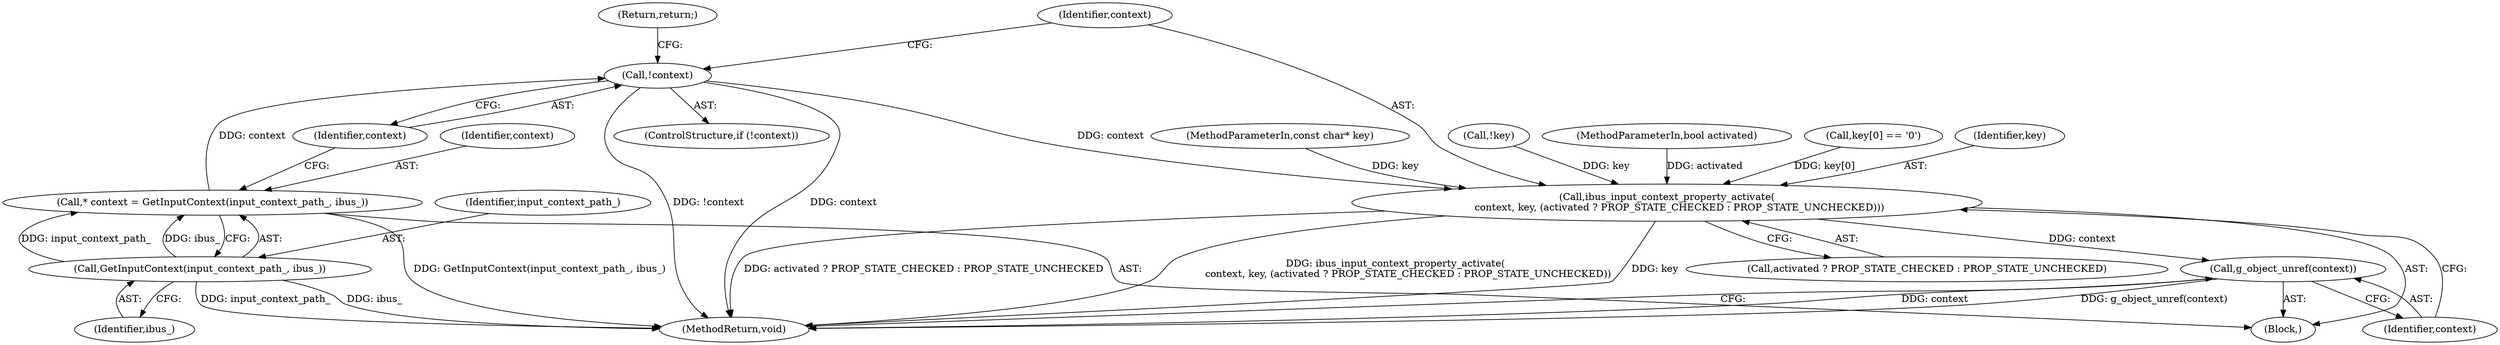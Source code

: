 digraph "0_Chrome_dc7b094a338c6c521f918f478e993f0f74bbea0d_72@pointer" {
"1000139" [label="(Call,!context)"];
"1000133" [label="(Call,* context = GetInputContext(input_context_path_, ibus_))"];
"1000135" [label="(Call,GetInputContext(input_context_path_, ibus_))"];
"1000143" [label="(Call,ibus_input_context_property_activate(\n        context, key, (activated ? PROP_STATE_CHECKED : PROP_STATE_UNCHECKED)))"];
"1000150" [label="(Call,g_object_unref(context))"];
"1000140" [label="(Identifier,context)"];
"1000146" [label="(Call,activated ? PROP_STATE_CHECKED : PROP_STATE_UNCHECKED)"];
"1000139" [label="(Call,!context)"];
"1000152" [label="(MethodReturn,void)"];
"1000144" [label="(Identifier,context)"];
"1000101" [label="(MethodParameterIn,const char* key)"];
"1000133" [label="(Call,* context = GetInputContext(input_context_path_, ibus_))"];
"1000103" [label="(Block,)"];
"1000151" [label="(Identifier,context)"];
"1000150" [label="(Call,g_object_unref(context))"];
"1000136" [label="(Identifier,input_context_path_)"];
"1000138" [label="(ControlStructure,if (!context))"];
"1000115" [label="(Call,!key)"];
"1000137" [label="(Identifier,ibus_)"];
"1000143" [label="(Call,ibus_input_context_property_activate(\n        context, key, (activated ? PROP_STATE_CHECKED : PROP_STATE_UNCHECKED)))"];
"1000142" [label="(Return,return;)"];
"1000102" [label="(MethodParameterIn,bool activated)"];
"1000135" [label="(Call,GetInputContext(input_context_path_, ibus_))"];
"1000134" [label="(Identifier,context)"];
"1000117" [label="(Call,key[0] == '\0')"];
"1000145" [label="(Identifier,key)"];
"1000139" -> "1000138"  [label="AST: "];
"1000139" -> "1000140"  [label="CFG: "];
"1000140" -> "1000139"  [label="AST: "];
"1000142" -> "1000139"  [label="CFG: "];
"1000144" -> "1000139"  [label="CFG: "];
"1000139" -> "1000152"  [label="DDG: !context"];
"1000139" -> "1000152"  [label="DDG: context"];
"1000133" -> "1000139"  [label="DDG: context"];
"1000139" -> "1000143"  [label="DDG: context"];
"1000133" -> "1000103"  [label="AST: "];
"1000133" -> "1000135"  [label="CFG: "];
"1000134" -> "1000133"  [label="AST: "];
"1000135" -> "1000133"  [label="AST: "];
"1000140" -> "1000133"  [label="CFG: "];
"1000133" -> "1000152"  [label="DDG: GetInputContext(input_context_path_, ibus_)"];
"1000135" -> "1000133"  [label="DDG: input_context_path_"];
"1000135" -> "1000133"  [label="DDG: ibus_"];
"1000135" -> "1000137"  [label="CFG: "];
"1000136" -> "1000135"  [label="AST: "];
"1000137" -> "1000135"  [label="AST: "];
"1000135" -> "1000152"  [label="DDG: input_context_path_"];
"1000135" -> "1000152"  [label="DDG: ibus_"];
"1000143" -> "1000103"  [label="AST: "];
"1000143" -> "1000146"  [label="CFG: "];
"1000144" -> "1000143"  [label="AST: "];
"1000145" -> "1000143"  [label="AST: "];
"1000146" -> "1000143"  [label="AST: "];
"1000151" -> "1000143"  [label="CFG: "];
"1000143" -> "1000152"  [label="DDG: activated ? PROP_STATE_CHECKED : PROP_STATE_UNCHECKED"];
"1000143" -> "1000152"  [label="DDG: ibus_input_context_property_activate(\n        context, key, (activated ? PROP_STATE_CHECKED : PROP_STATE_UNCHECKED))"];
"1000143" -> "1000152"  [label="DDG: key"];
"1000117" -> "1000143"  [label="DDG: key[0]"];
"1000115" -> "1000143"  [label="DDG: key"];
"1000101" -> "1000143"  [label="DDG: key"];
"1000102" -> "1000143"  [label="DDG: activated"];
"1000143" -> "1000150"  [label="DDG: context"];
"1000150" -> "1000103"  [label="AST: "];
"1000150" -> "1000151"  [label="CFG: "];
"1000151" -> "1000150"  [label="AST: "];
"1000152" -> "1000150"  [label="CFG: "];
"1000150" -> "1000152"  [label="DDG: context"];
"1000150" -> "1000152"  [label="DDG: g_object_unref(context)"];
}
